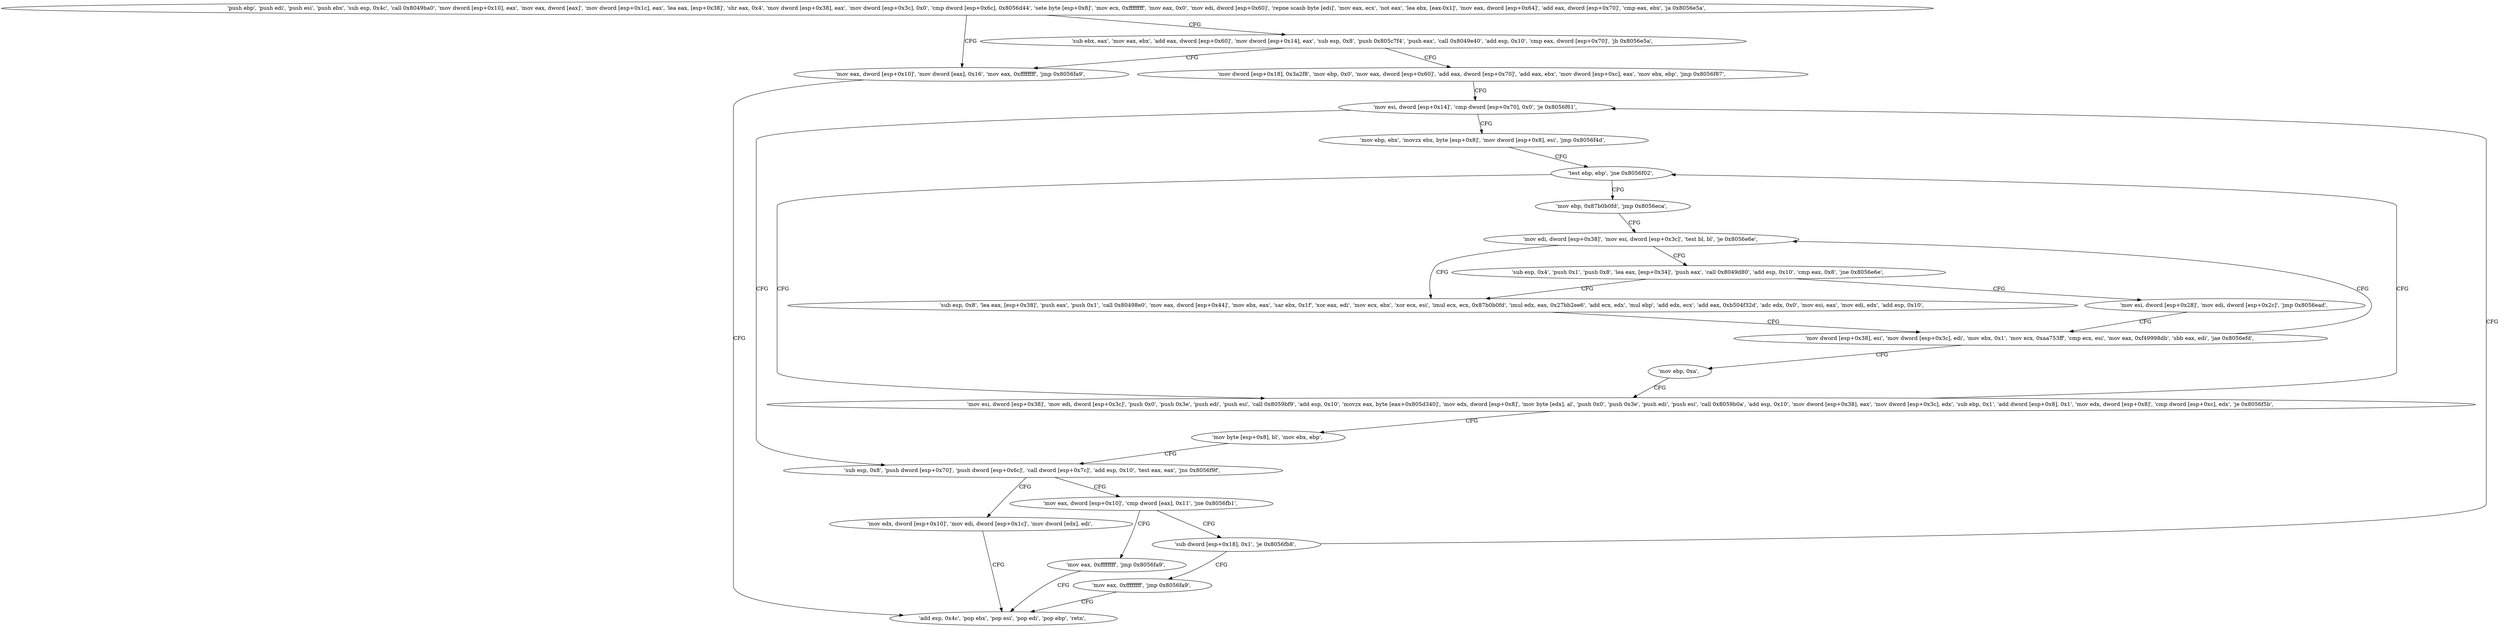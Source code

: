 digraph "func" {
"134573500" [label = "'push ebp', 'push edi', 'push esi', 'push ebx', 'sub esp, 0x4c', 'call 0x8049ba0', 'mov dword [esp+0x10], eax', 'mov eax, dword [eax]', 'mov dword [esp+0x1c], eax', 'lea eax, [esp+0x38]', 'shr eax, 0x4', 'mov dword [esp+0x38], eax', 'mov dword [esp+0x3c], 0x0', 'cmp dword [esp+0x6c], 0x8056d44', 'sete byte [esp+0x8]', 'mov ecx, 0xffffffff', 'mov eax, 0x0', 'mov edi, dword [esp+0x60]', 'repne scasb byte [edi]', 'mov eax, ecx', 'not eax', 'lea ebx, [eax-0x1]', 'mov eax, dword [esp+0x64]', 'add eax, dword [esp+0x70]', 'cmp eax, ebx', 'ja 0x8056e5a', " ]
"134573658" [label = "'mov eax, dword [esp+0x10]', 'mov dword [eax], 0x16', 'mov eax, 0xffffffff', 'jmp 0x8056fa9', " ]
"134573589" [label = "'sub ebx, eax', 'mov eax, ebx', 'add eax, dword [esp+0x60]', 'mov dword [esp+0x14], eax', 'sub esp, 0x8', 'push 0x805c7f4', 'push eax', 'call 0x8049e40', 'add esp, 0x10', 'cmp eax, dword [esp+0x70]', 'jb 0x8056e5a', " ]
"134573993" [label = "'add esp, 0x4c', 'pop ebx', 'pop esi', 'pop edi', 'pop ebp', 'retn', " ]
"134573624" [label = "'mov dword [esp+0x18], 0x3a2f8', 'mov ebp, 0x0', 'mov eax, dword [esp+0x60]', 'add eax, dword [esp+0x70]', 'add eax, ebx', 'mov dword [esp+0xc], eax', 'mov ebx, ebp', 'jmp 0x8056f87', " ]
"134573959" [label = "'mov esi, dword [esp+0x14]', 'cmp dword [esp+0x70], 0x0', 'je 0x8056f61', " ]
"134573921" [label = "'sub esp, 0x8', 'push dword [esp+0x70]', 'push dword [esp+0x6c]', 'call dword [esp+0x7c]', 'add esp, 0x10', 'test eax, eax', 'jns 0x8056f9f', " ]
"134573970" [label = "'mov ebp, ebx', 'movzx ebx, byte [esp+0x8]', 'mov dword [esp+0x8], esi', 'jmp 0x8056f4d', " ]
"134573983" [label = "'mov edx, dword [esp+0x10]', 'mov edi, dword [esp+0x1c]', 'mov dword [edx], edi', " ]
"134573943" [label = "'mov eax, dword [esp+0x10]', 'cmp dword [eax], 0x11', 'jne 0x8056fb1', " ]
"134573901" [label = "'test ebp, ebp', 'jne 0x8056f02', " ]
"134574001" [label = "'mov eax, 0xffffffff', 'jmp 0x8056fa9', " ]
"134573952" [label = "'sub dword [esp+0x18], 0x1', 'je 0x8056fb8', " ]
"134573826" [label = "'mov esi, dword [esp+0x38]', 'mov edi, dword [esp+0x3c]', 'push 0x0', 'push 0x3e', 'push edi', 'push esi', 'call 0x8059bf9', 'add esp, 0x10', 'movzx eax, byte [eax+0x805d340]', 'mov edx, dword [esp+0x8]', 'mov byte [edx], al', 'push 0x0', 'push 0x3e', 'push edi', 'push esi', 'call 0x8059b0a', 'add esp, 0x10', 'mov dword [esp+0x38], eax', 'mov dword [esp+0x3c], edx', 'sub ebp, 0x1', 'add dword [esp+0x8], 0x1', 'mov edx, dword [esp+0x8]', 'cmp dword [esp+0xc], edx', 'je 0x8056f5b', " ]
"134573905" [label = "'mov ebp, 0x87b0b0fd', 'jmp 0x8056eca', " ]
"134574008" [label = "'mov eax, 0xffffffff', 'jmp 0x8056fa9', " ]
"134573915" [label = "'mov byte [esp+0x8], bl', 'mov ebx, ebp', " ]
"134573770" [label = "'mov edi, dword [esp+0x38]', 'mov esi, dword [esp+0x3c]', 'test bl, bl', 'je 0x8056e6e', " ]
"134573678" [label = "'sub esp, 0x8', 'lea eax, [esp+0x38]', 'push eax', 'push 0x1', 'call 0x80498e0', 'mov eax, dword [esp+0x44]', 'mov ebx, eax', 'sar ebx, 0x1f', 'xor eax, edi', 'mov ecx, ebx', 'xor ecx, esi', 'imul ecx, ecx, 0x87b0b0fd', 'imul edx, eax, 0x27bb2ee6', 'add ecx, edx', 'mul ebp', 'add edx, ecx', 'add eax, 0xb504f32d', 'adc edx, 0x0', 'mov esi, eax', 'mov edi, edx', 'add esp, 0x10', " ]
"134573782" [label = "'sub esp, 0x4', 'push 0x1', 'push 0x8', 'lea eax, [esp+0x34]', 'push eax', 'call 0x8049d80', 'add esp, 0x10', 'cmp eax, 0x8', 'jne 0x8056e6e', " ]
"134573741" [label = "'mov dword [esp+0x38], esi', 'mov dword [esp+0x3c], edi', 'mov ebx, 0x1', 'mov ecx, 0xaa753ff', 'cmp ecx, esi', 'mov eax, 0xf49998db', 'sbb eax, edi', 'jae 0x8056efd', " ]
"134573811" [label = "'mov esi, dword [esp+0x28]', 'mov edi, dword [esp+0x2c]', 'jmp 0x8056ead', " ]
"134573821" [label = "'mov ebp, 0xa', " ]
"134573500" -> "134573658" [ label = "CFG" ]
"134573500" -> "134573589" [ label = "CFG" ]
"134573658" -> "134573993" [ label = "CFG" ]
"134573589" -> "134573658" [ label = "CFG" ]
"134573589" -> "134573624" [ label = "CFG" ]
"134573624" -> "134573959" [ label = "CFG" ]
"134573959" -> "134573921" [ label = "CFG" ]
"134573959" -> "134573970" [ label = "CFG" ]
"134573921" -> "134573983" [ label = "CFG" ]
"134573921" -> "134573943" [ label = "CFG" ]
"134573970" -> "134573901" [ label = "CFG" ]
"134573983" -> "134573993" [ label = "CFG" ]
"134573943" -> "134574001" [ label = "CFG" ]
"134573943" -> "134573952" [ label = "CFG" ]
"134573901" -> "134573826" [ label = "CFG" ]
"134573901" -> "134573905" [ label = "CFG" ]
"134574001" -> "134573993" [ label = "CFG" ]
"134573952" -> "134574008" [ label = "CFG" ]
"134573952" -> "134573959" [ label = "CFG" ]
"134573826" -> "134573915" [ label = "CFG" ]
"134573826" -> "134573901" [ label = "CFG" ]
"134573905" -> "134573770" [ label = "CFG" ]
"134574008" -> "134573993" [ label = "CFG" ]
"134573915" -> "134573921" [ label = "CFG" ]
"134573770" -> "134573678" [ label = "CFG" ]
"134573770" -> "134573782" [ label = "CFG" ]
"134573678" -> "134573741" [ label = "CFG" ]
"134573782" -> "134573678" [ label = "CFG" ]
"134573782" -> "134573811" [ label = "CFG" ]
"134573741" -> "134573821" [ label = "CFG" ]
"134573741" -> "134573770" [ label = "CFG" ]
"134573811" -> "134573741" [ label = "CFG" ]
"134573821" -> "134573826" [ label = "CFG" ]
}
